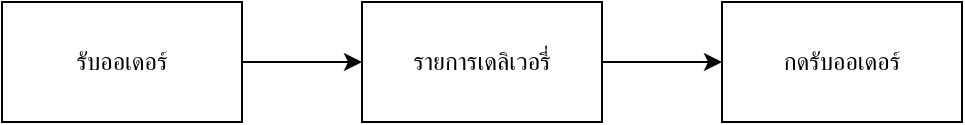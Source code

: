 <mxfile version="20.1.1" type="device"><diagram id="JiuV5a-8HRpBsrzvk-fX" name="Page-1"><mxGraphModel dx="868" dy="482" grid="1" gridSize="10" guides="1" tooltips="1" connect="1" arrows="1" fold="1" page="1" pageScale="1" pageWidth="827" pageHeight="1169" math="0" shadow="0"><root><mxCell id="0"/><mxCell id="1" parent="0"/><mxCell id="20IjRhlMfSW2-FjUOLIT-5" style="edgeStyle=orthogonalEdgeStyle;rounded=0;orthogonalLoop=1;jettySize=auto;html=1;exitX=1;exitY=0.5;exitDx=0;exitDy=0;entryX=0;entryY=0.5;entryDx=0;entryDy=0;" edge="1" parent="1" source="20IjRhlMfSW2-FjUOLIT-2" target="20IjRhlMfSW2-FjUOLIT-3"><mxGeometry relative="1" as="geometry"/></mxCell><mxCell id="20IjRhlMfSW2-FjUOLIT-2" value="รับออเดอร์" style="rounded=0;whiteSpace=wrap;html=1;" vertex="1" parent="1"><mxGeometry x="70" y="200" width="120" height="60" as="geometry"/></mxCell><mxCell id="20IjRhlMfSW2-FjUOLIT-6" style="edgeStyle=orthogonalEdgeStyle;rounded=0;orthogonalLoop=1;jettySize=auto;html=1;exitX=1;exitY=0.5;exitDx=0;exitDy=0;entryX=0;entryY=0.5;entryDx=0;entryDy=0;" edge="1" parent="1" source="20IjRhlMfSW2-FjUOLIT-3" target="20IjRhlMfSW2-FjUOLIT-4"><mxGeometry relative="1" as="geometry"/></mxCell><mxCell id="20IjRhlMfSW2-FjUOLIT-3" value="รายการเดลิเวอรี่" style="rounded=0;whiteSpace=wrap;html=1;" vertex="1" parent="1"><mxGeometry x="250" y="200" width="120" height="60" as="geometry"/></mxCell><mxCell id="20IjRhlMfSW2-FjUOLIT-4" value="กดรับออเดอร์" style="rounded=0;whiteSpace=wrap;html=1;" vertex="1" parent="1"><mxGeometry x="430" y="200" width="120" height="60" as="geometry"/></mxCell></root></mxGraphModel></diagram></mxfile>